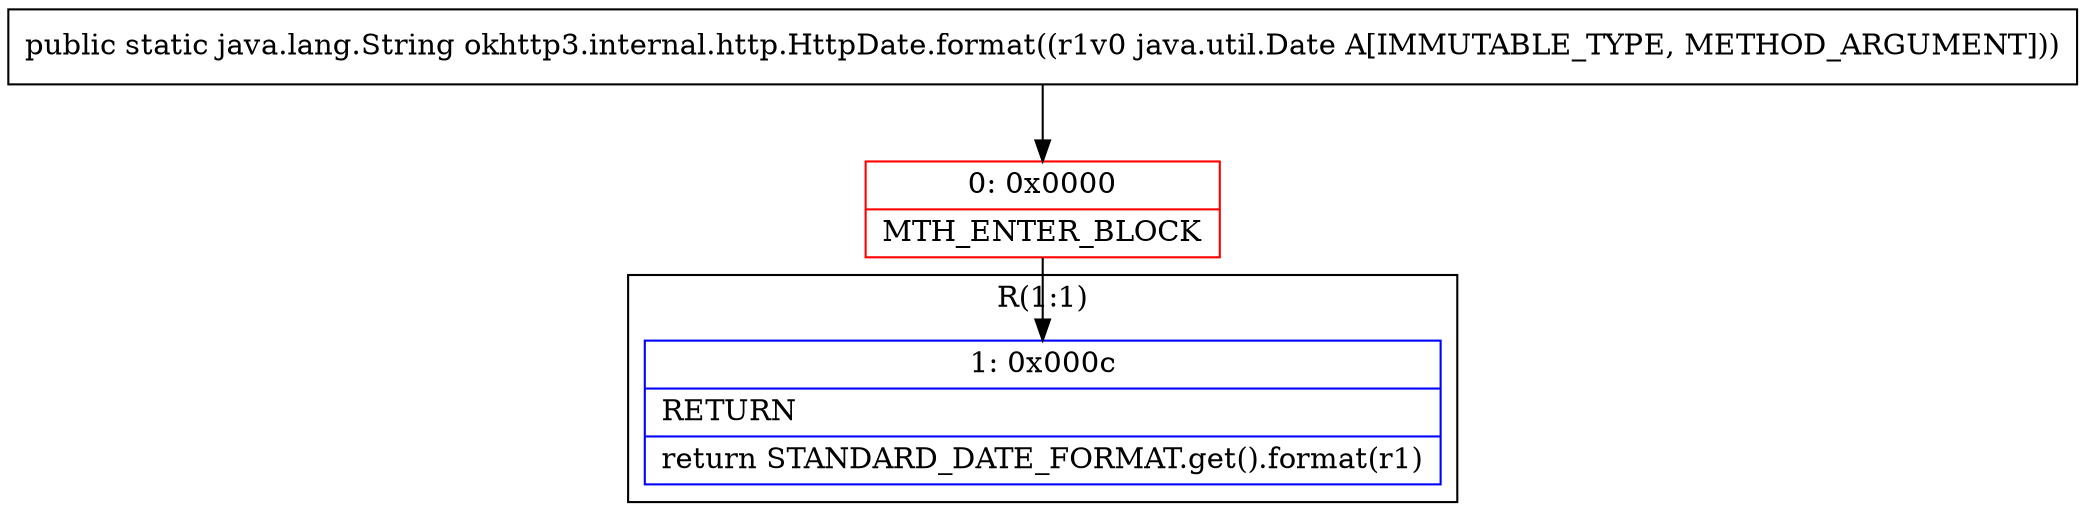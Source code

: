 digraph "CFG forokhttp3.internal.http.HttpDate.format(Ljava\/util\/Date;)Ljava\/lang\/String;" {
subgraph cluster_Region_51262812 {
label = "R(1:1)";
node [shape=record,color=blue];
Node_1 [shape=record,label="{1\:\ 0x000c|RETURN\l|return STANDARD_DATE_FORMAT.get().format(r1)\l}"];
}
Node_0 [shape=record,color=red,label="{0\:\ 0x0000|MTH_ENTER_BLOCK\l}"];
MethodNode[shape=record,label="{public static java.lang.String okhttp3.internal.http.HttpDate.format((r1v0 java.util.Date A[IMMUTABLE_TYPE, METHOD_ARGUMENT])) }"];
MethodNode -> Node_0;
Node_0 -> Node_1;
}

